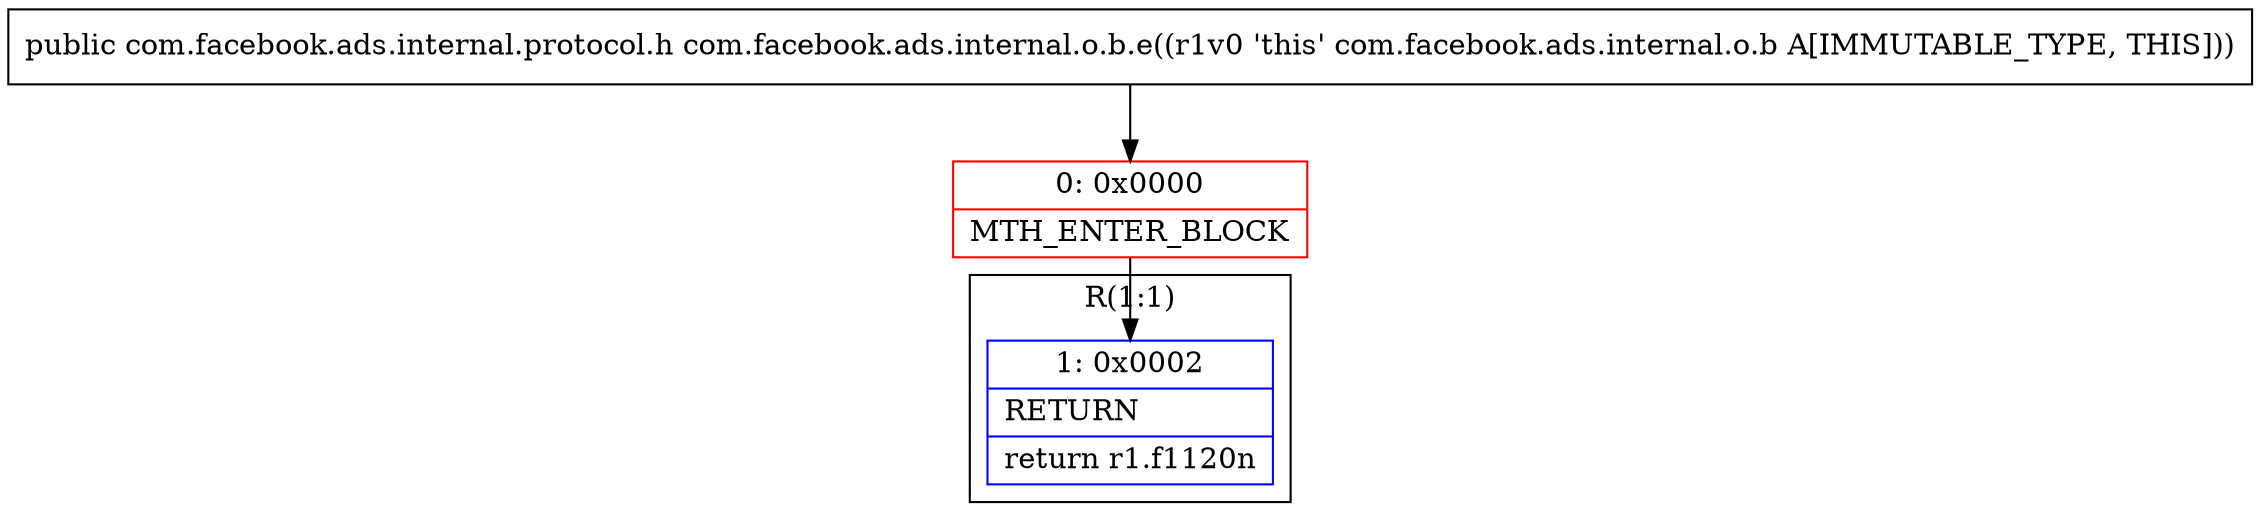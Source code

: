 digraph "CFG forcom.facebook.ads.internal.o.b.e()Lcom\/facebook\/ads\/internal\/protocol\/h;" {
subgraph cluster_Region_1718431171 {
label = "R(1:1)";
node [shape=record,color=blue];
Node_1 [shape=record,label="{1\:\ 0x0002|RETURN\l|return r1.f1120n\l}"];
}
Node_0 [shape=record,color=red,label="{0\:\ 0x0000|MTH_ENTER_BLOCK\l}"];
MethodNode[shape=record,label="{public com.facebook.ads.internal.protocol.h com.facebook.ads.internal.o.b.e((r1v0 'this' com.facebook.ads.internal.o.b A[IMMUTABLE_TYPE, THIS])) }"];
MethodNode -> Node_0;
Node_0 -> Node_1;
}

